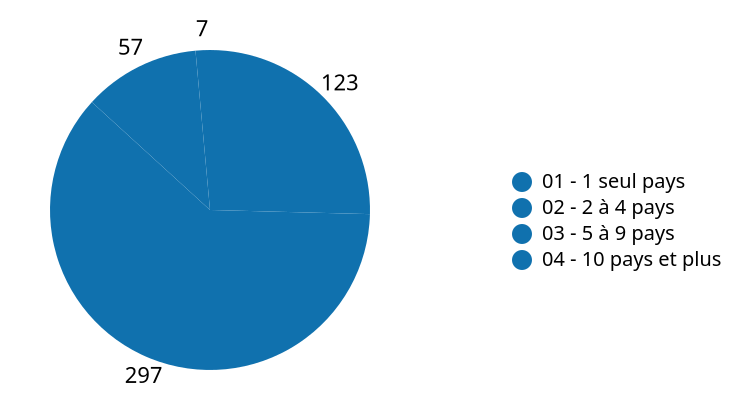 {
  "$schema": "https://vega.github.io/schema/vega-lite/v4.json",
  "description": "A simple pie chart with labels.",
  "data": {
    "values": [
      {"_id": "04 - 10 pays et plus", "value": 7},
      {"_id": "03 - 5 à 9 pays", "value": 57},
      {"_id": "01 - 1 seul pays", "value": 123},
      {"_id": "02 - 2 à 4 pays", "value": 297}
    ]
  },
  "encoding": {
    "theta": {"field": "value", "type": "quantitative", "stack": true},
    "color": {
      "field": "_id",
      "type": "nominal",
      "legend": {
        "orient": "none",
        "title": null,
        "columns": 1,
        "legendX": 250,
        "legendY": 80
      },
      "scale": {
        "range": [
          "#1071AE"
        ]
      }
    }
  },
  "layer": [
    {"mark": {"type": "arc", "outerRadius": 80}},
    {
      "mark": {"type": "text", "radius": 90, "fill": "black"},
      "encoding": {"text": {"field": "value", "type": "nominal"}}
    }
  ],
  "view": {"stroke": null}
}